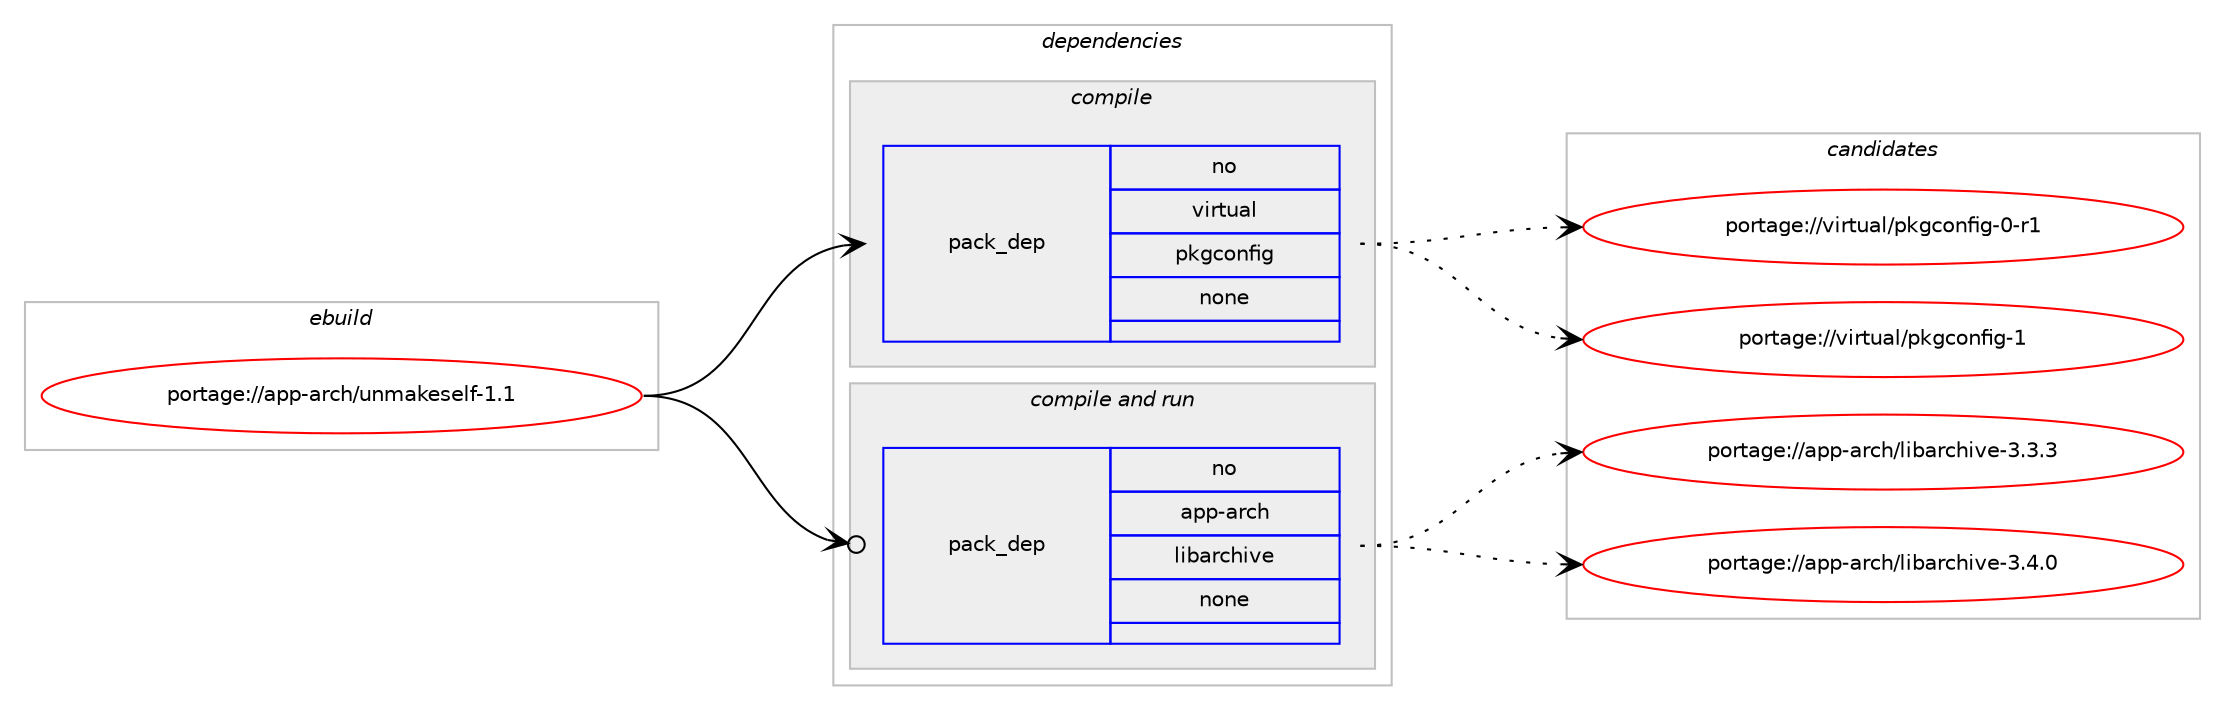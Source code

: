 digraph prolog {

# *************
# Graph options
# *************

newrank=true;
concentrate=true;
compound=true;
graph [rankdir=LR,fontname=Helvetica,fontsize=10,ranksep=1.5];#, ranksep=2.5, nodesep=0.2];
edge  [arrowhead=vee];
node  [fontname=Helvetica,fontsize=10];

# **********
# The ebuild
# **********

subgraph cluster_leftcol {
color=gray;
rank=same;
label=<<i>ebuild</i>>;
id [label="portage://app-arch/unmakeself-1.1", color=red, width=4, href="../app-arch/unmakeself-1.1.svg"];
}

# ****************
# The dependencies
# ****************

subgraph cluster_midcol {
color=gray;
label=<<i>dependencies</i>>;
subgraph cluster_compile {
fillcolor="#eeeeee";
style=filled;
label=<<i>compile</i>>;
subgraph pack6344 {
dependency8804 [label=<<TABLE BORDER="0" CELLBORDER="1" CELLSPACING="0" CELLPADDING="4" WIDTH="220"><TR><TD ROWSPAN="6" CELLPADDING="30">pack_dep</TD></TR><TR><TD WIDTH="110">no</TD></TR><TR><TD>virtual</TD></TR><TR><TD>pkgconfig</TD></TR><TR><TD>none</TD></TR><TR><TD></TD></TR></TABLE>>, shape=none, color=blue];
}
id:e -> dependency8804:w [weight=20,style="solid",arrowhead="vee"];
}
subgraph cluster_compileandrun {
fillcolor="#eeeeee";
style=filled;
label=<<i>compile and run</i>>;
subgraph pack6345 {
dependency8805 [label=<<TABLE BORDER="0" CELLBORDER="1" CELLSPACING="0" CELLPADDING="4" WIDTH="220"><TR><TD ROWSPAN="6" CELLPADDING="30">pack_dep</TD></TR><TR><TD WIDTH="110">no</TD></TR><TR><TD>app-arch</TD></TR><TR><TD>libarchive</TD></TR><TR><TD>none</TD></TR><TR><TD></TD></TR></TABLE>>, shape=none, color=blue];
}
id:e -> dependency8805:w [weight=20,style="solid",arrowhead="odotvee"];
}
subgraph cluster_run {
fillcolor="#eeeeee";
style=filled;
label=<<i>run</i>>;
}
}

# **************
# The candidates
# **************

subgraph cluster_choices {
rank=same;
color=gray;
label=<<i>candidates</i>>;

subgraph choice6344 {
color=black;
nodesep=1;
choiceportage11810511411611797108471121071039911111010210510345484511449 [label="portage://virtual/pkgconfig-0-r1", color=red, width=4,href="../virtual/pkgconfig-0-r1.svg"];
choiceportage1181051141161179710847112107103991111101021051034549 [label="portage://virtual/pkgconfig-1", color=red, width=4,href="../virtual/pkgconfig-1.svg"];
dependency8804:e -> choiceportage11810511411611797108471121071039911111010210510345484511449:w [style=dotted,weight="100"];
dependency8804:e -> choiceportage1181051141161179710847112107103991111101021051034549:w [style=dotted,weight="100"];
}
subgraph choice6345 {
color=black;
nodesep=1;
choiceportage9711211245971149910447108105989711499104105118101455146514651 [label="portage://app-arch/libarchive-3.3.3", color=red, width=4,href="../app-arch/libarchive-3.3.3.svg"];
choiceportage9711211245971149910447108105989711499104105118101455146524648 [label="portage://app-arch/libarchive-3.4.0", color=red, width=4,href="../app-arch/libarchive-3.4.0.svg"];
dependency8805:e -> choiceportage9711211245971149910447108105989711499104105118101455146514651:w [style=dotted,weight="100"];
dependency8805:e -> choiceportage9711211245971149910447108105989711499104105118101455146524648:w [style=dotted,weight="100"];
}
}

}
